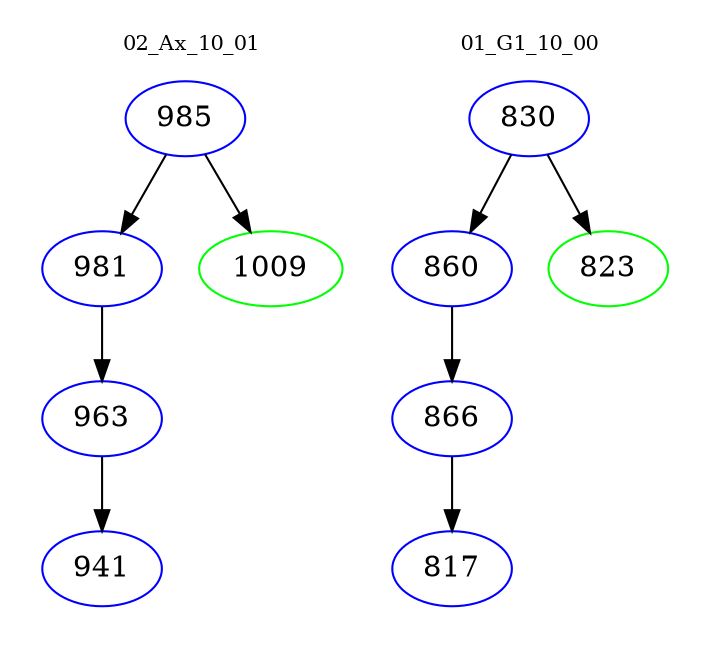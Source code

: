digraph{
subgraph cluster_0 {
color = white
label = "02_Ax_10_01";
fontsize=10;
T0_985 [label="985", color="blue"]
T0_985 -> T0_981 [color="black"]
T0_981 [label="981", color="blue"]
T0_981 -> T0_963 [color="black"]
T0_963 [label="963", color="blue"]
T0_963 -> T0_941 [color="black"]
T0_941 [label="941", color="blue"]
T0_985 -> T0_1009 [color="black"]
T0_1009 [label="1009", color="green"]
}
subgraph cluster_1 {
color = white
label = "01_G1_10_00";
fontsize=10;
T1_830 [label="830", color="blue"]
T1_830 -> T1_860 [color="black"]
T1_860 [label="860", color="blue"]
T1_860 -> T1_866 [color="black"]
T1_866 [label="866", color="blue"]
T1_866 -> T1_817 [color="black"]
T1_817 [label="817", color="blue"]
T1_830 -> T1_823 [color="black"]
T1_823 [label="823", color="green"]
}
}
